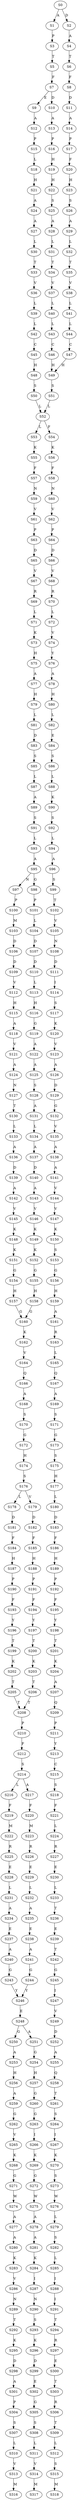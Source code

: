 strict digraph  {
	S0 -> S1 [ label = A ];
	S0 -> S2 [ label = D ];
	S1 -> S3 [ label = P ];
	S2 -> S4 [ label = A ];
	S3 -> S5 [ label = T ];
	S4 -> S6 [ label = T ];
	S5 -> S7 [ label = F ];
	S6 -> S8 [ label = F ];
	S7 -> S9 [ label = E ];
	S7 -> S10 [ label = D ];
	S8 -> S11 [ label = D ];
	S9 -> S12 [ label = A ];
	S10 -> S13 [ label = A ];
	S11 -> S14 [ label = A ];
	S12 -> S15 [ label = P ];
	S13 -> S16 [ label = P ];
	S14 -> S17 [ label = P ];
	S15 -> S18 [ label = L ];
	S16 -> S19 [ label = H ];
	S17 -> S20 [ label = F ];
	S18 -> S21 [ label = H ];
	S19 -> S22 [ label = H ];
	S20 -> S23 [ label = H ];
	S21 -> S24 [ label = A ];
	S22 -> S25 [ label = S ];
	S23 -> S26 [ label = S ];
	S24 -> S27 [ label = A ];
	S25 -> S28 [ label = A ];
	S26 -> S29 [ label = A ];
	S27 -> S30 [ label = L ];
	S28 -> S31 [ label = L ];
	S29 -> S32 [ label = L ];
	S30 -> S33 [ label = T ];
	S31 -> S34 [ label = T ];
	S32 -> S35 [ label = T ];
	S33 -> S36 [ label = V ];
	S34 -> S37 [ label = V ];
	S35 -> S38 [ label = V ];
	S36 -> S39 [ label = L ];
	S37 -> S40 [ label = L ];
	S38 -> S41 [ label = L ];
	S39 -> S42 [ label = L ];
	S40 -> S43 [ label = L ];
	S41 -> S44 [ label = L ];
	S42 -> S45 [ label = C ];
	S43 -> S46 [ label = C ];
	S44 -> S47 [ label = C ];
	S45 -> S48 [ label = H ];
	S46 -> S49 [ label = H ];
	S47 -> S49 [ label = H ];
	S48 -> S50 [ label = S ];
	S49 -> S51 [ label = S ];
	S50 -> S52 [ label = L ];
	S51 -> S52 [ label = L ];
	S52 -> S53 [ label = L ];
	S52 -> S54 [ label = F ];
	S53 -> S55 [ label = K ];
	S54 -> S56 [ label = K ];
	S55 -> S57 [ label = F ];
	S56 -> S58 [ label = F ];
	S57 -> S59 [ label = N ];
	S58 -> S60 [ label = N ];
	S59 -> S61 [ label = V ];
	S60 -> S62 [ label = V ];
	S61 -> S63 [ label = P ];
	S62 -> S64 [ label = P ];
	S63 -> S65 [ label = D ];
	S64 -> S66 [ label = D ];
	S65 -> S67 [ label = V ];
	S66 -> S68 [ label = V ];
	S67 -> S69 [ label = R ];
	S68 -> S70 [ label = R ];
	S69 -> S71 [ label = L ];
	S70 -> S72 [ label = L ];
	S71 -> S73 [ label = K ];
	S72 -> S74 [ label = V ];
	S73 -> S75 [ label = H ];
	S74 -> S76 [ label = Y ];
	S75 -> S77 [ label = A ];
	S76 -> S78 [ label = A ];
	S77 -> S79 [ label = H ];
	S78 -> S80 [ label = H ];
	S79 -> S81 [ label = L ];
	S80 -> S82 [ label = L ];
	S81 -> S83 [ label = D ];
	S82 -> S84 [ label = E ];
	S83 -> S85 [ label = S ];
	S84 -> S86 [ label = S ];
	S85 -> S87 [ label = L ];
	S86 -> S88 [ label = L ];
	S87 -> S89 [ label = A ];
	S88 -> S90 [ label = K ];
	S89 -> S91 [ label = S ];
	S90 -> S92 [ label = S ];
	S91 -> S93 [ label = L ];
	S92 -> S94 [ label = L ];
	S93 -> S95 [ label = A ];
	S94 -> S96 [ label = A ];
	S95 -> S97 [ label = N ];
	S95 -> S98 [ label = G ];
	S96 -> S99 [ label = S ];
	S97 -> S100 [ label = P ];
	S98 -> S101 [ label = P ];
	S99 -> S102 [ label = T ];
	S100 -> S103 [ label = M ];
	S101 -> S104 [ label = L ];
	S102 -> S105 [ label = V ];
	S103 -> S106 [ label = D ];
	S104 -> S107 [ label = D ];
	S105 -> S108 [ label = N ];
	S106 -> S109 [ label = D ];
	S107 -> S110 [ label = D ];
	S108 -> S111 [ label = D ];
	S109 -> S112 [ label = V ];
	S110 -> S113 [ label = L ];
	S111 -> S114 [ label = I ];
	S112 -> S115 [ label = H ];
	S113 -> S116 [ label = H ];
	S114 -> S117 [ label = S ];
	S115 -> S118 [ label = A ];
	S116 -> S119 [ label = G ];
	S117 -> S120 [ label = K ];
	S118 -> S121 [ label = V ];
	S119 -> S122 [ label = A ];
	S120 -> S123 [ label = V ];
	S121 -> S124 [ label = A ];
	S122 -> S125 [ label = A ];
	S123 -> S126 [ label = A ];
	S124 -> S127 [ label = N ];
	S125 -> S128 [ label = S ];
	S126 -> S129 [ label = D ];
	S127 -> S130 [ label = T ];
	S128 -> S131 [ label = A ];
	S129 -> S132 [ label = G ];
	S130 -> S133 [ label = L ];
	S131 -> S134 [ label = L ];
	S132 -> S135 [ label = V ];
	S133 -> S136 [ label = A ];
	S134 -> S137 [ label = A ];
	S135 -> S138 [ label = A ];
	S136 -> S139 [ label = D ];
	S137 -> S140 [ label = D ];
	S138 -> S141 [ label = A ];
	S139 -> S142 [ label = A ];
	S140 -> S143 [ label = A ];
	S141 -> S144 [ label = V ];
	S142 -> S145 [ label = V ];
	S143 -> S146 [ label = V ];
	S144 -> S147 [ label = V ];
	S145 -> S148 [ label = K ];
	S146 -> S149 [ label = K ];
	S147 -> S150 [ label = K ];
	S148 -> S151 [ label = K ];
	S149 -> S152 [ label = K ];
	S150 -> S153 [ label = S ];
	S151 -> S154 [ label = G ];
	S152 -> S155 [ label = G ];
	S153 -> S156 [ label = G ];
	S154 -> S157 [ label = H ];
	S155 -> S158 [ label = H ];
	S156 -> S159 [ label = H ];
	S157 -> S160 [ label = G ];
	S158 -> S160 [ label = G ];
	S159 -> S161 [ label = A ];
	S160 -> S162 [ label = K ];
	S161 -> S163 [ label = R ];
	S162 -> S164 [ label = V ];
	S163 -> S165 [ label = L ];
	S164 -> S166 [ label = Q ];
	S165 -> S167 [ label = Q ];
	S166 -> S168 [ label = A ];
	S167 -> S169 [ label = A ];
	S168 -> S170 [ label = S ];
	S169 -> S171 [ label = S ];
	S170 -> S172 [ label = G ];
	S171 -> S173 [ label = G ];
	S172 -> S174 [ label = H ];
	S173 -> S175 [ label = S ];
	S174 -> S176 [ label = S ];
	S175 -> S177 [ label = H ];
	S176 -> S178 [ label = L ];
	S176 -> S179 [ label = V ];
	S177 -> S180 [ label = L ];
	S178 -> S181 [ label = D ];
	S179 -> S182 [ label = D ];
	S180 -> S183 [ label = D ];
	S181 -> S184 [ label = F ];
	S182 -> S185 [ label = F ];
	S183 -> S186 [ label = F ];
	S184 -> S187 [ label = H ];
	S185 -> S188 [ label = H ];
	S186 -> S189 [ label = H ];
	S187 -> S190 [ label = P ];
	S188 -> S191 [ label = P ];
	S189 -> S192 [ label = P ];
	S190 -> S193 [ label = F ];
	S191 -> S194 [ label = F ];
	S192 -> S195 [ label = F ];
	S193 -> S196 [ label = Y ];
	S194 -> S197 [ label = Y ];
	S195 -> S198 [ label = Y ];
	S196 -> S199 [ label = T ];
	S197 -> S200 [ label = T ];
	S198 -> S201 [ label = T ];
	S199 -> S202 [ label = K ];
	S200 -> S203 [ label = K ];
	S201 -> S204 [ label = K ];
	S202 -> S205 [ label = T ];
	S203 -> S206 [ label = T ];
	S204 -> S207 [ label = A ];
	S205 -> S208 [ label = T ];
	S206 -> S208 [ label = T ];
	S207 -> S209 [ label = Q ];
	S208 -> S210 [ label = P ];
	S209 -> S211 [ label = P ];
	S210 -> S212 [ label = F ];
	S211 -> S213 [ label = Y ];
	S212 -> S214 [ label = S ];
	S213 -> S215 [ label = C ];
	S214 -> S216 [ label = L ];
	S214 -> S217 [ label = A ];
	S215 -> S218 [ label = S ];
	S216 -> S219 [ label = F ];
	S217 -> S220 [ label = F ];
	S218 -> S221 [ label = F ];
	S219 -> S222 [ label = M ];
	S220 -> S223 [ label = M ];
	S221 -> S224 [ label = L ];
	S222 -> S225 [ label = R ];
	S223 -> S226 [ label = R ];
	S224 -> S227 [ label = R ];
	S225 -> S228 [ label = E ];
	S226 -> S229 [ label = E ];
	S227 -> S230 [ label = E ];
	S228 -> S231 [ label = L ];
	S229 -> S232 [ label = L ];
	S230 -> S233 [ label = L ];
	S231 -> S234 [ label = A ];
	S232 -> S235 [ label = A ];
	S233 -> S236 [ label = T ];
	S234 -> S237 [ label = E ];
	S235 -> S238 [ label = E ];
	S236 -> S239 [ label = E ];
	S237 -> S240 [ label = A ];
	S238 -> S241 [ label = A ];
	S239 -> S242 [ label = T ];
	S240 -> S243 [ label = G ];
	S241 -> S244 [ label = G ];
	S242 -> S245 [ label = G ];
	S243 -> S246 [ label = Y ];
	S244 -> S246 [ label = Y ];
	S245 -> S247 [ label = I ];
	S246 -> S248 [ label = E ];
	S247 -> S249 [ label = V ];
	S248 -> S250 [ label = G ];
	S248 -> S251 [ label = A ];
	S249 -> S252 [ label = D ];
	S250 -> S253 [ label = A ];
	S251 -> S254 [ label = G ];
	S252 -> S255 [ label = A ];
	S253 -> S256 [ label = H ];
	S254 -> S257 [ label = H ];
	S255 -> S258 [ label = Q ];
	S256 -> S259 [ label = A ];
	S257 -> S260 [ label = G ];
	S258 -> S261 [ label = T ];
	S259 -> S262 [ label = G ];
	S260 -> S263 [ label = G ];
	S261 -> S264 [ label = S ];
	S262 -> S265 [ label = V ];
	S263 -> S266 [ label = I ];
	S264 -> S267 [ label = I ];
	S265 -> S268 [ label = K ];
	S266 -> S269 [ label = K ];
	S267 -> S270 [ label = K ];
	S268 -> S271 [ label = G ];
	S269 -> S272 [ label = G ];
	S270 -> S273 [ label = S ];
	S271 -> S274 [ label = W ];
	S272 -> S275 [ label = W ];
	S273 -> S276 [ label = W ];
	S274 -> S277 [ label = A ];
	S275 -> S278 [ label = A ];
	S276 -> S279 [ label = L ];
	S277 -> S280 [ label = A ];
	S278 -> S281 [ label = A ];
	S279 -> S282 [ label = S ];
	S280 -> S283 [ label = K ];
	S281 -> S284 [ label = K ];
	S282 -> S285 [ label = L ];
	S283 -> S286 [ label = V ];
	S284 -> S287 [ label = I ];
	S285 -> S288 [ label = I ];
	S286 -> S289 [ label = N ];
	S287 -> S290 [ label = N ];
	S288 -> S291 [ label = I ];
	S289 -> S292 [ label = T ];
	S290 -> S293 [ label = S ];
	S291 -> S294 [ label = T ];
	S292 -> S295 [ label = K ];
	S293 -> S296 [ label = K ];
	S294 -> S297 [ label = R ];
	S295 -> S298 [ label = D ];
	S296 -> S299 [ label = D ];
	S297 -> S300 [ label = E ];
	S298 -> S301 [ label = A ];
	S299 -> S302 [ label = E ];
	S300 -> S303 [ label = T ];
	S301 -> S304 [ label = P ];
	S302 -> S305 [ label = G ];
	S303 -> S306 [ label = R ];
	S304 -> S307 [ label = S ];
	S305 -> S308 [ label = S ];
	S306 -> S309 [ label = T ];
	S307 -> S310 [ label = L ];
	S308 -> S311 [ label = L ];
	S309 -> S312 [ label = L ];
	S310 -> S313 [ label = V ];
	S311 -> S314 [ label = V ];
	S312 -> S315 [ label = S ];
	S313 -> S316 [ label = M ];
	S314 -> S317 [ label = M ];
	S315 -> S318 [ label = M ];
}
